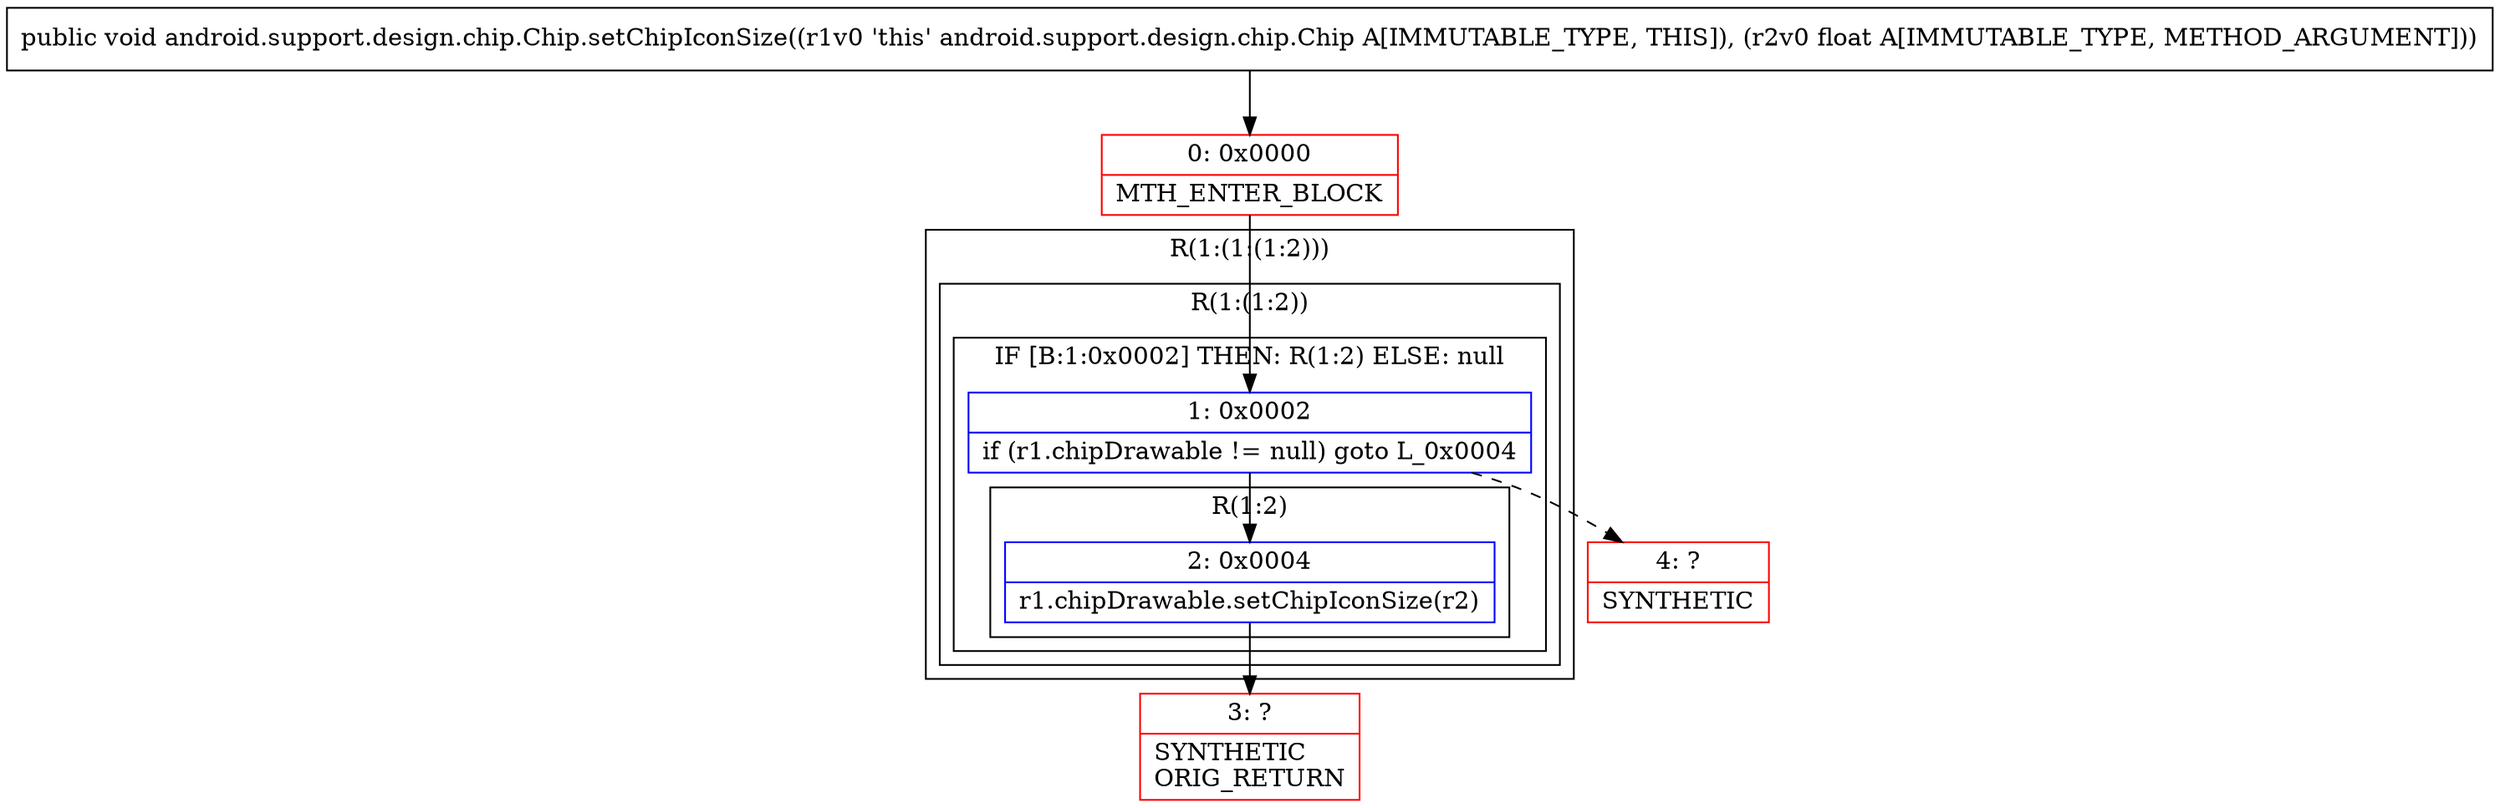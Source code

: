 digraph "CFG forandroid.support.design.chip.Chip.setChipIconSize(F)V" {
subgraph cluster_Region_161104229 {
label = "R(1:(1:(1:2)))";
node [shape=record,color=blue];
subgraph cluster_Region_1350479732 {
label = "R(1:(1:2))";
node [shape=record,color=blue];
subgraph cluster_IfRegion_1472183160 {
label = "IF [B:1:0x0002] THEN: R(1:2) ELSE: null";
node [shape=record,color=blue];
Node_1 [shape=record,label="{1\:\ 0x0002|if (r1.chipDrawable != null) goto L_0x0004\l}"];
subgraph cluster_Region_1025754695 {
label = "R(1:2)";
node [shape=record,color=blue];
Node_2 [shape=record,label="{2\:\ 0x0004|r1.chipDrawable.setChipIconSize(r2)\l}"];
}
}
}
}
Node_0 [shape=record,color=red,label="{0\:\ 0x0000|MTH_ENTER_BLOCK\l}"];
Node_3 [shape=record,color=red,label="{3\:\ ?|SYNTHETIC\lORIG_RETURN\l}"];
Node_4 [shape=record,color=red,label="{4\:\ ?|SYNTHETIC\l}"];
MethodNode[shape=record,label="{public void android.support.design.chip.Chip.setChipIconSize((r1v0 'this' android.support.design.chip.Chip A[IMMUTABLE_TYPE, THIS]), (r2v0 float A[IMMUTABLE_TYPE, METHOD_ARGUMENT])) }"];
MethodNode -> Node_0;
Node_1 -> Node_2;
Node_1 -> Node_4[style=dashed];
Node_2 -> Node_3;
Node_0 -> Node_1;
}

